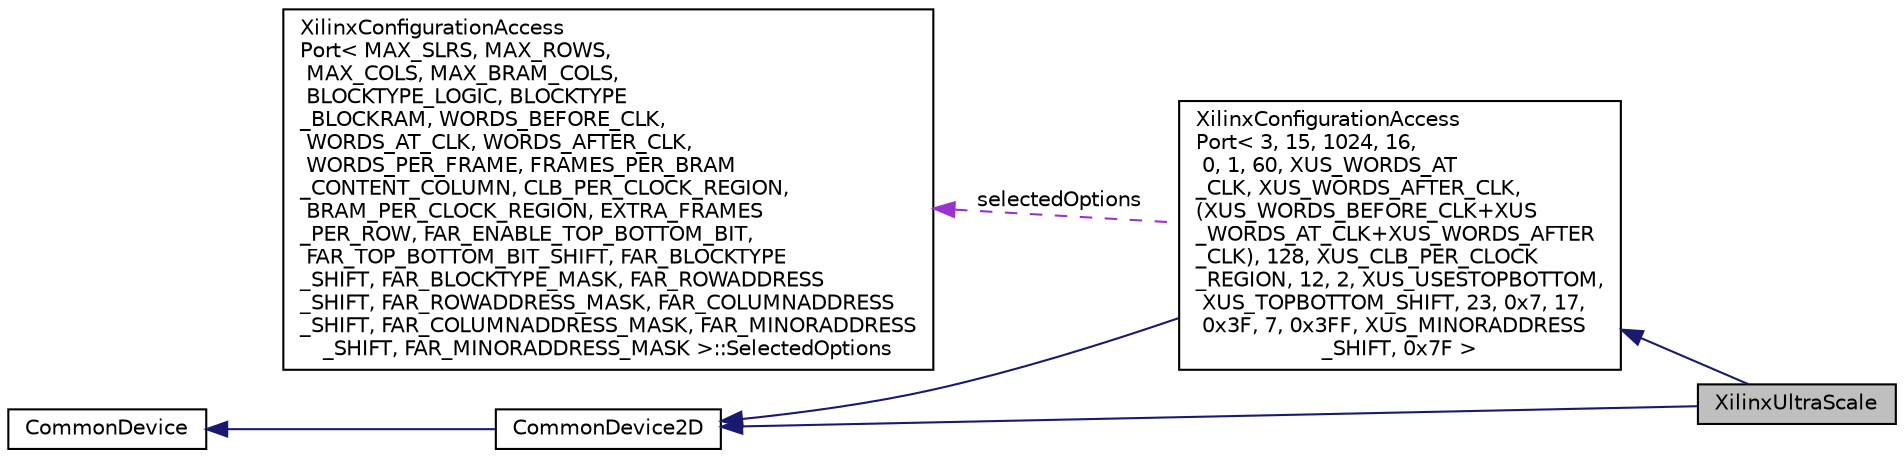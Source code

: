 digraph "XilinxUltraScale"
{
 // INTERACTIVE_SVG=YES
 // LATEX_PDF_SIZE
  edge [fontname="Helvetica",fontsize="10",labelfontname="Helvetica",labelfontsize="10"];
  node [fontname="Helvetica",fontsize="10",shape=record];
  rankdir="LR";
  Node1 [label="XilinxUltraScale",height=0.2,width=0.4,color="black", fillcolor="grey75", style="filled", fontcolor="black",tooltip=" "];
  Node2 -> Node1 [dir="back",color="midnightblue",fontsize="10",style="solid",fontname="Helvetica"];
  Node2 [label="CommonDevice2D",height=0.2,width=0.4,color="black", fillcolor="white", style="filled",URL="$classCommonDevice2D.html",tooltip=" "];
  Node3 -> Node2 [dir="back",color="midnightblue",fontsize="10",style="solid",fontname="Helvetica"];
  Node3 [label="CommonDevice",height=0.2,width=0.4,color="black", fillcolor="white", style="filled",URL="$classCommonDevice.html",tooltip=" "];
  Node4 -> Node1 [dir="back",color="midnightblue",fontsize="10",style="solid",fontname="Helvetica"];
  Node4 [label="XilinxConfigurationAccess\lPort\< 3, 15, 1024, 16,\l 0, 1, 60, XUS_WORDS_AT\l_CLK, XUS_WORDS_AFTER_CLK,\l(XUS_WORDS_BEFORE_CLK+XUS\l_WORDS_AT_CLK+XUS_WORDS_AFTER\l_CLK), 128, XUS_CLB_PER_CLOCK\l_REGION, 12, 2, XUS_USESTOPBOTTOM,\l XUS_TOPBOTTOM_SHIFT, 23, 0x7, 17,\l 0x3F, 7, 0x3FF, XUS_MINORADDRESS\l_SHIFT, 0x7F \>",height=0.2,width=0.4,color="black", fillcolor="white", style="filled",URL="$classXilinxConfigurationAccessPort.html",tooltip=" "];
  Node2 -> Node4 [dir="back",color="midnightblue",fontsize="10",style="solid",fontname="Helvetica"];
  Node5 -> Node4 [dir="back",color="darkorchid3",fontsize="10",style="dashed",label=" selectedOptions" ,fontname="Helvetica"];
  Node5 [label="XilinxConfigurationAccess\lPort\< MAX_SLRS, MAX_ROWS,\l MAX_COLS, MAX_BRAM_COLS,\l BLOCKTYPE_LOGIC, BLOCKTYPE\l_BLOCKRAM, WORDS_BEFORE_CLK,\l WORDS_AT_CLK, WORDS_AFTER_CLK,\l WORDS_PER_FRAME, FRAMES_PER_BRAM\l_CONTENT_COLUMN, CLB_PER_CLOCK_REGION,\l BRAM_PER_CLOCK_REGION, EXTRA_FRAMES\l_PER_ROW, FAR_ENABLE_TOP_BOTTOM_BIT,\l FAR_TOP_BOTTOM_BIT_SHIFT, FAR_BLOCKTYPE\l_SHIFT, FAR_BLOCKTYPE_MASK, FAR_ROWADDRESS\l_SHIFT, FAR_ROWADDRESS_MASK, FAR_COLUMNADDRESS\l_SHIFT, FAR_COLUMNADDRESS_MASK, FAR_MINORADDRESS\l_SHIFT, FAR_MINORADDRESS_MASK \>::SelectedOptions",height=0.2,width=0.4,color="black", fillcolor="white", style="filled",URL="$structXilinxConfigurationAccessPort_1_1SelectedOptions.html",tooltip=" "];
}
